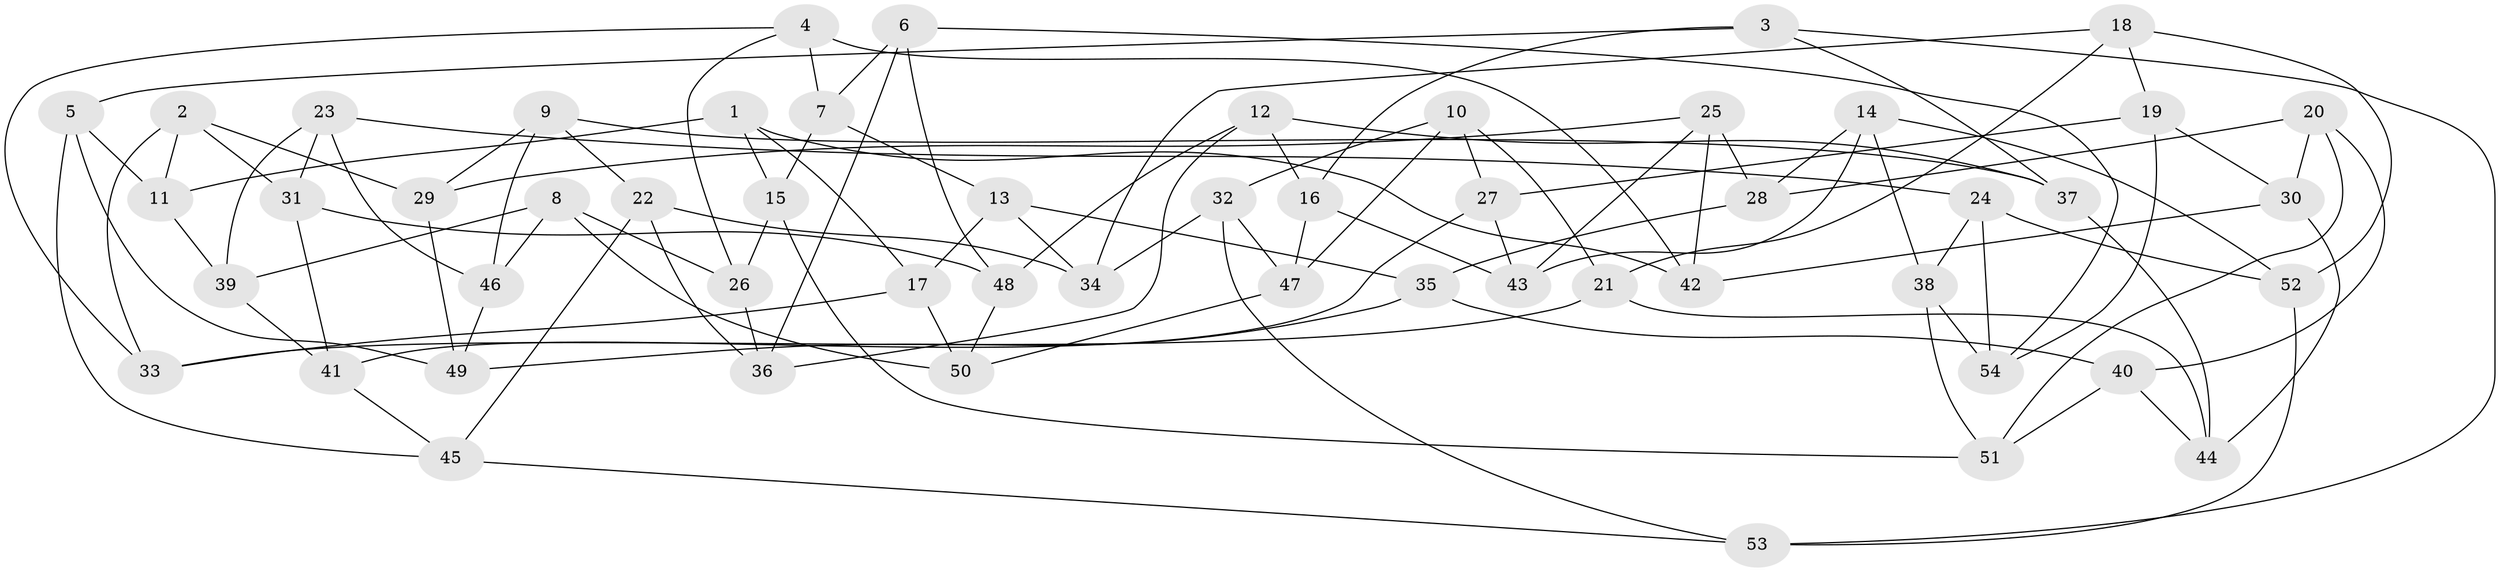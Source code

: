 // coarse degree distribution, {7: 0.18181818181818182, 4: 0.3181818181818182, 5: 0.2727272727272727, 6: 0.22727272727272727}
// Generated by graph-tools (version 1.1) at 2025/38/03/04/25 23:38:18]
// undirected, 54 vertices, 108 edges
graph export_dot {
  node [color=gray90,style=filled];
  1;
  2;
  3;
  4;
  5;
  6;
  7;
  8;
  9;
  10;
  11;
  12;
  13;
  14;
  15;
  16;
  17;
  18;
  19;
  20;
  21;
  22;
  23;
  24;
  25;
  26;
  27;
  28;
  29;
  30;
  31;
  32;
  33;
  34;
  35;
  36;
  37;
  38;
  39;
  40;
  41;
  42;
  43;
  44;
  45;
  46;
  47;
  48;
  49;
  50;
  51;
  52;
  53;
  54;
  1 -- 17;
  1 -- 42;
  1 -- 15;
  1 -- 11;
  2 -- 29;
  2 -- 31;
  2 -- 33;
  2 -- 11;
  3 -- 37;
  3 -- 16;
  3 -- 5;
  3 -- 53;
  4 -- 42;
  4 -- 26;
  4 -- 33;
  4 -- 7;
  5 -- 45;
  5 -- 49;
  5 -- 11;
  6 -- 36;
  6 -- 54;
  6 -- 7;
  6 -- 48;
  7 -- 15;
  7 -- 13;
  8 -- 39;
  8 -- 50;
  8 -- 46;
  8 -- 26;
  9 -- 29;
  9 -- 22;
  9 -- 37;
  9 -- 46;
  10 -- 21;
  10 -- 47;
  10 -- 27;
  10 -- 32;
  11 -- 39;
  12 -- 16;
  12 -- 37;
  12 -- 48;
  12 -- 36;
  13 -- 17;
  13 -- 35;
  13 -- 34;
  14 -- 28;
  14 -- 52;
  14 -- 43;
  14 -- 38;
  15 -- 51;
  15 -- 26;
  16 -- 43;
  16 -- 47;
  17 -- 50;
  17 -- 33;
  18 -- 52;
  18 -- 34;
  18 -- 21;
  18 -- 19;
  19 -- 27;
  19 -- 30;
  19 -- 54;
  20 -- 40;
  20 -- 51;
  20 -- 28;
  20 -- 30;
  21 -- 44;
  21 -- 33;
  22 -- 36;
  22 -- 45;
  22 -- 34;
  23 -- 39;
  23 -- 31;
  23 -- 24;
  23 -- 46;
  24 -- 38;
  24 -- 54;
  24 -- 52;
  25 -- 29;
  25 -- 42;
  25 -- 28;
  25 -- 43;
  26 -- 36;
  27 -- 43;
  27 -- 41;
  28 -- 35;
  29 -- 49;
  30 -- 44;
  30 -- 42;
  31 -- 41;
  31 -- 48;
  32 -- 47;
  32 -- 34;
  32 -- 53;
  35 -- 49;
  35 -- 40;
  37 -- 44;
  38 -- 54;
  38 -- 51;
  39 -- 41;
  40 -- 51;
  40 -- 44;
  41 -- 45;
  45 -- 53;
  46 -- 49;
  47 -- 50;
  48 -- 50;
  52 -- 53;
}
